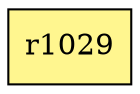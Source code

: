 digraph G {
rankdir=BT;ranksep="2.0";
"r1029" [shape=record,fillcolor=khaki1,style=filled,label="{r1029}"];
}